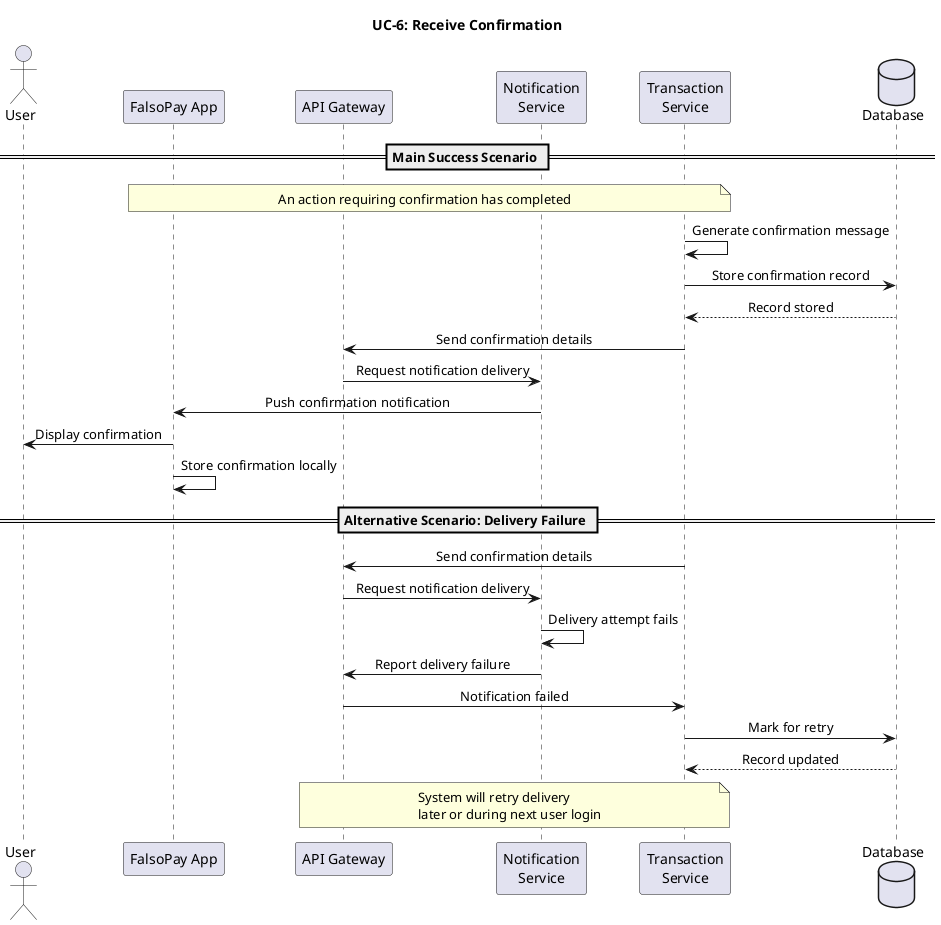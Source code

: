 @startuml UC6-ReceiveConfirmation

skinparam sequenceMessageAlign center
skinparam backgroundColor white
skinparam handwritten false

title "UC-6: Receive Confirmation"

actor "User" as user
participant "FalsoPay App" as app
participant "API Gateway" as gateway
participant "Notification\nService" as notifService
participant "Transaction\nService" as txnService
database "Database" as db

== Main Success Scenario ==

note over app, txnService: An action requiring confirmation has completed

txnService -> txnService: Generate confirmation message
txnService -> db: Store confirmation record
db --> txnService: Record stored

txnService -> gateway: Send confirmation details
gateway -> notifService: Request notification delivery
notifService -> app: Push confirmation notification

app -> user: Display confirmation
app -> app: Store confirmation locally

== Alternative Scenario: Delivery Failure ==

txnService -> gateway: Send confirmation details
gateway -> notifService: Request notification delivery
notifService -> notifService: Delivery attempt fails
notifService -> gateway: Report delivery failure
gateway -> txnService: Notification failed
txnService -> db: Mark for retry
db --> txnService: Record updated

note over txnService, gateway: System will retry delivery \nlater or during next user login

@enduml 